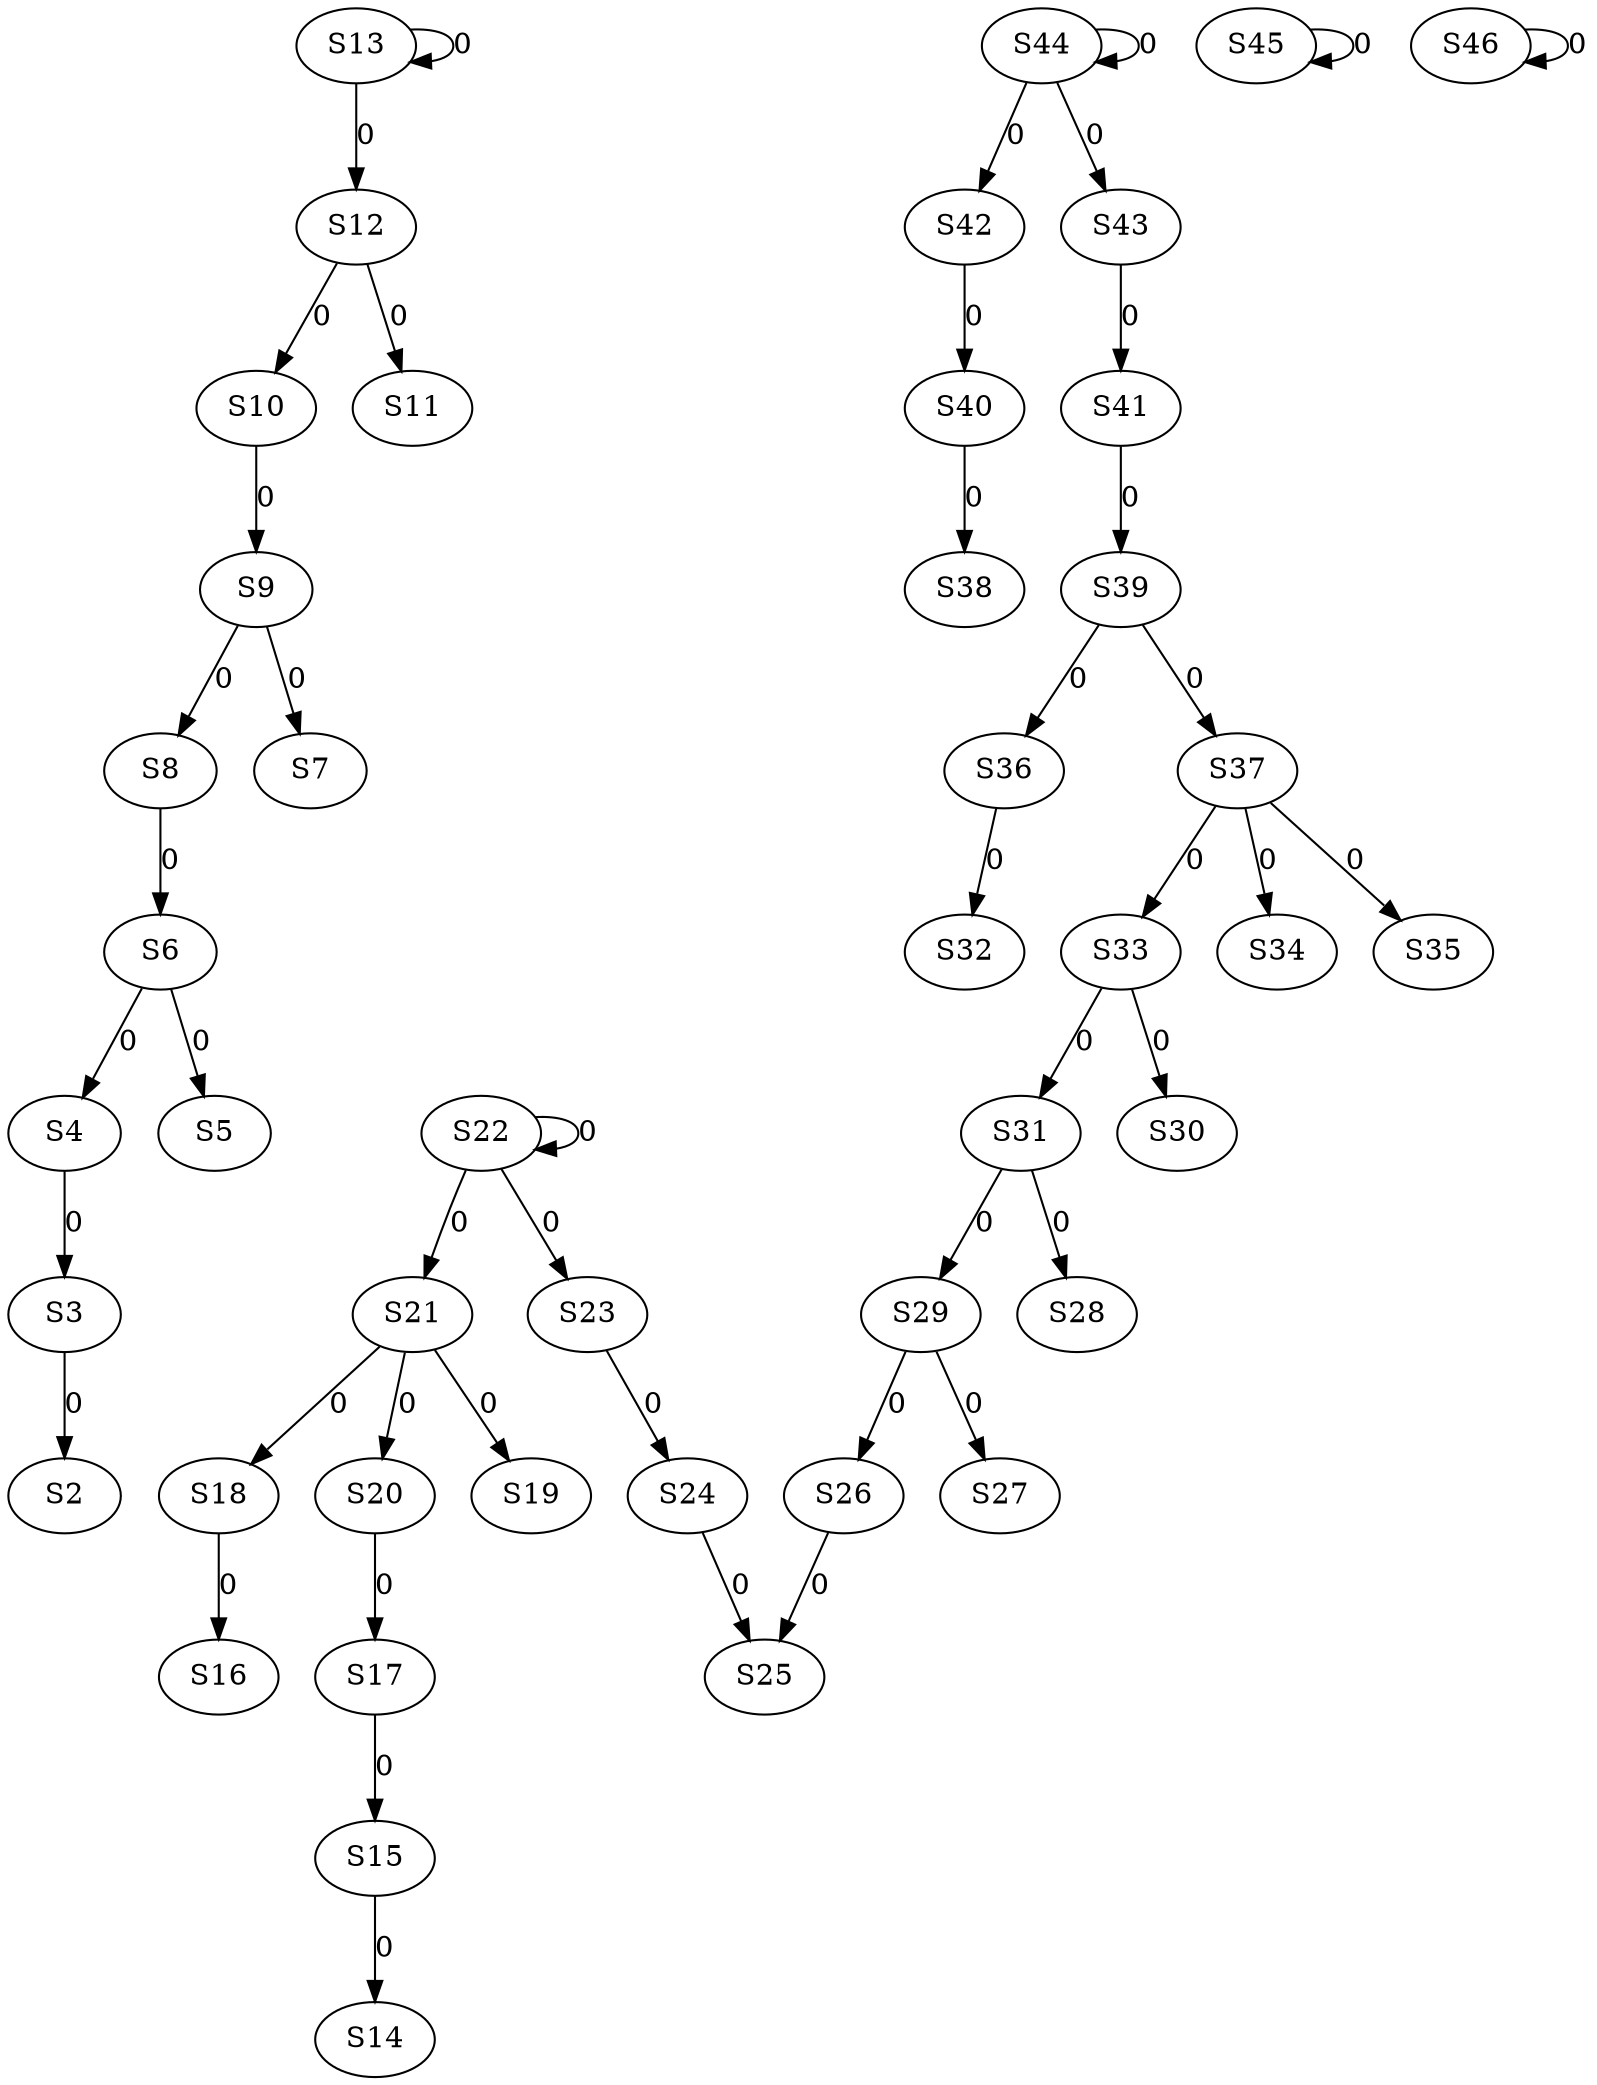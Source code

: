 strict digraph {
	S3 -> S2 [ label = 0 ];
	S4 -> S3 [ label = 0 ];
	S6 -> S4 [ label = 0 ];
	S6 -> S5 [ label = 0 ];
	S8 -> S6 [ label = 0 ];
	S9 -> S7 [ label = 0 ];
	S9 -> S8 [ label = 0 ];
	S10 -> S9 [ label = 0 ];
	S12 -> S10 [ label = 0 ];
	S12 -> S11 [ label = 0 ];
	S13 -> S12 [ label = 0 ];
	S13 -> S13 [ label = 0 ];
	S15 -> S14 [ label = 0 ];
	S17 -> S15 [ label = 0 ];
	S18 -> S16 [ label = 0 ];
	S20 -> S17 [ label = 0 ];
	S21 -> S18 [ label = 0 ];
	S21 -> S19 [ label = 0 ];
	S21 -> S20 [ label = 0 ];
	S22 -> S21 [ label = 0 ];
	S22 -> S22 [ label = 0 ];
	S22 -> S23 [ label = 0 ];
	S23 -> S24 [ label = 0 ];
	S26 -> S25 [ label = 0 ];
	S29 -> S26 [ label = 0 ];
	S29 -> S27 [ label = 0 ];
	S31 -> S28 [ label = 0 ];
	S31 -> S29 [ label = 0 ];
	S33 -> S30 [ label = 0 ];
	S33 -> S31 [ label = 0 ];
	S36 -> S32 [ label = 0 ];
	S37 -> S33 [ label = 0 ];
	S37 -> S34 [ label = 0 ];
	S37 -> S35 [ label = 0 ];
	S39 -> S36 [ label = 0 ];
	S39 -> S37 [ label = 0 ];
	S40 -> S38 [ label = 0 ];
	S41 -> S39 [ label = 0 ];
	S42 -> S40 [ label = 0 ];
	S43 -> S41 [ label = 0 ];
	S44 -> S42 [ label = 0 ];
	S44 -> S43 [ label = 0 ];
	S44 -> S44 [ label = 0 ];
	S45 -> S45 [ label = 0 ];
	S46 -> S46 [ label = 0 ];
	S24 -> S25 [ label = 0 ];
}
